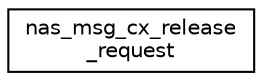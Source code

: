 digraph "Graphical Class Hierarchy"
{
 // LATEX_PDF_SIZE
  edge [fontname="Helvetica",fontsize="10",labelfontname="Helvetica",labelfontsize="10"];
  node [fontname="Helvetica",fontsize="10",shape=record];
  rankdir="LR";
  Node0 [label="nas_msg_cx_release\l_request",height=0.2,width=0.4,color="black", fillcolor="white", style="filled",URL="$structnas__msg__cx__release__request.html",tooltip=" "];
}
